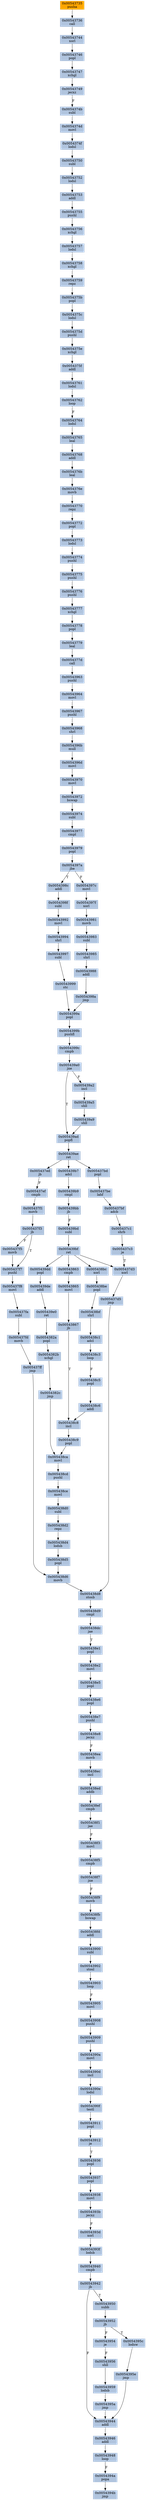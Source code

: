 strict digraph G {
	graph [bgcolor=transparent,
		name=G
	];
	node [color=lightsteelblue,
		fillcolor=lightsteelblue,
		shape=rectangle,
		style=filled
	];
	"0x00543863"	[label="0x00543863
cmpb"];
	"0x00543865"	[label="0x00543865
movl"];
	"0x00543863" -> "0x00543865"	[color="#000000"];
	"0x00543956"	[label="0x00543956
shll"];
	"0x00543959"	[label="0x00543959
lodsb"];
	"0x00543956" -> "0x00543959"	[color="#000000"];
	"0x00543779"	[label="0x00543779
leal"];
	"0x0054377d"	[label="0x0054377d
call"];
	"0x00543779" -> "0x0054377d"	[color="#000000"];
	"0x005438be"	[label="0x005438be
popl"];
	"0x005438bf"	[label="0x005438bf
shrl"];
	"0x005438be" -> "0x005438bf"	[color="#000000"];
	"0x005438bc"	[label="0x005438bc
xorl"];
	"0x005438bc" -> "0x005438be"	[color="#000000"];
	"0x0054399b"	[label="0x0054399b
pushfl"];
	"0x0054399c"	[label="0x0054399c
cmpb"];
	"0x0054399b" -> "0x0054399c"	[color="#000000"];
	"0x00543761"	[label="0x00543761
lodsl"];
	"0x00543762"	[label="0x00543762
loop"];
	"0x00543761" -> "0x00543762"	[color="#000000"];
	"0x005438e8"	[label="0x005438e8
jecxz"];
	"0x005438ea"	[label="0x005438ea
movb"];
	"0x005438e8" -> "0x005438ea"	[color="#000000",
		label=F];
	"0x00543999"	[label="0x00543999
stc"];
	"0x0054399a"	[label="0x0054399a
popl"];
	"0x00543999" -> "0x0054399a"	[color="#000000"];
	"0x0054376e"	[label="0x0054376e
movb"];
	"0x00543770"	[label="0x00543770
repz"];
	"0x0054376e" -> "0x00543770"	[color="#000000"];
	"0x00543944"	[label="0x00543944
addl"];
	"0x00543946"	[label="0x00543946
addl"];
	"0x00543944" -> "0x00543946"	[color="#000000"];
	"0x005439a5"	[label="0x005439a5
shll"];
	"0x005439a9"	[label="0x005439a9
shll"];
	"0x005439a5" -> "0x005439a9"	[color="#000000"];
	"0x005439ad"	[label="0x005439ad
popfl"];
	"0x005439ae"	[label="0x005439ae
ret"];
	"0x005439ad" -> "0x005439ae"	[color="#000000"];
	"0x0054382b"	[label="0x0054382b
xchgl"];
	"0x0054382c"	[label="0x0054382c
jmp"];
	"0x0054382b" -> "0x0054382c"	[color="#000000"];
	"0x00543768"	[label="0x00543768
addl"];
	"0x0054376b"	[label="0x0054376b
leal"];
	"0x00543768" -> "0x0054376b"	[color="#000000"];
	"0x0054390f"	[label="0x0054390f
testl"];
	"0x00543911"	[label="0x00543911
popl"];
	"0x0054390f" -> "0x00543911"	[color="#000000"];
	"0x00543752"	[label="0x00543752
lodsl"];
	"0x00543753"	[label="0x00543753
addl"];
	"0x00543752" -> "0x00543753"	[color="#000000"];
	"0x005438f5"	[label="0x005438f5
cmpb"];
	"0x005438f7"	[label="0x005438f7
jne"];
	"0x005438f5" -> "0x005438f7"	[color="#000000"];
	"0x00543963"	[label="0x00543963
pushl"];
	"0x0054377d" -> "0x00543963"	[color="#000000"];
	"0x0054393b"	[label="0x0054393b
jecxz"];
	"0x0054393d"	[label="0x0054393d
xorl"];
	"0x0054393b" -> "0x0054393d"	[color="#000000",
		label=F];
	"0x0054397f"	[label="0x0054397f
xorl"];
	"0x00543981"	[label="0x00543981
movb"];
	"0x0054397f" -> "0x00543981"	[color="#000000"];
	"0x0054395c"	[label="0x0054395c
lodsw"];
	"0x0054395e"	[label="0x0054395e
jmp"];
	"0x0054395c" -> "0x0054395e"	[color="#000000"];
	"0x00543937"	[label="0x00543937
popl"];
	"0x00543938"	[label="0x00543938
movl"];
	"0x00543937" -> "0x00543938"	[color="#000000"];
	"0x005438c8"	[label="0x005438c8
incl"];
	"0x005438c9"	[label="0x005438c9
popl"];
	"0x005438c8" -> "0x005438c9"	[color="#000000"];
	"0x005438c3"	[label="0x005438c3
loop"];
	"0x005438c5"	[label="0x005438c5
popl"];
	"0x005438c3" -> "0x005438c5"	[color="#000000",
		label=F];
	"0x005438e5"	[label="0x005438e5
popl"];
	"0x005438e6"	[label="0x005438e6
popl"];
	"0x005438e5" -> "0x005438e6"	[color="#000000"];
	"0x0054396d"	[label="0x0054396d
movl"];
	"0x00543970"	[label="0x00543970
movl"];
	"0x0054396d" -> "0x00543970"	[color="#000000"];
	"0x005438ef"	[label="0x005438ef
cmpb"];
	"0x005438f1"	[label="0x005438f1
jae"];
	"0x005438ef" -> "0x005438f1"	[color="#000000"];
	"0x00543994"	[label="0x00543994
shrl"];
	"0x00543997"	[label="0x00543997
subl"];
	"0x00543994" -> "0x00543997"	[color="#000000"];
	"0x005437d3"	[label="0x005437d3
xorl"];
	"0x005437d5"	[label="0x005437d5
jmp"];
	"0x005437d3" -> "0x005437d5"	[color="#000000"];
	"0x00543749"	[label="0x00543749
jecxz"];
	"0x0054374b"	[label="0x0054374b
subl"];
	"0x00543749" -> "0x0054374b"	[color="#000000",
		label=F];
	"0x0054398c"	[label="0x0054398c
addl"];
	"0x0054398f"	[label="0x0054398f
subl"];
	"0x0054398c" -> "0x0054398f"	[color="#000000"];
	"0x00543747"	[label="0x00543747
xchgl"];
	"0x00543747" -> "0x00543749"	[color="#000000"];
	"0x005437c3"	[label="0x005437c3
je"];
	"0x005437c3" -> "0x005437d3"	[color="#000000",
		label=T];
	"0x00543952"	[label="0x00543952
jb"];
	"0x00543952" -> "0x0054395c"	[color="#000000",
		label=T];
	"0x00543954"	[label="0x00543954
je"];
	"0x00543952" -> "0x00543954"	[color="#000000",
		label=F];
	"0x00543746"	[label="0x00543746
popl"];
	"0x00543746" -> "0x00543747"	[color="#000000"];
	"0x0054397a"	[label="0x0054397a
jbe"];
	"0x0054397a" -> "0x0054398c"	[color="#000000",
		label=T];
	"0x0054397c"	[label="0x0054397c
movl"];
	"0x0054397a" -> "0x0054397c"	[color="#000000",
		label=F];
	"0x005439bd"	[label="0x005439bd
subl"];
	"0x005439bf"	[label="0x005439bf
ret"];
	"0x005439bd" -> "0x005439bf"	[color="#000000"];
	"0x005438f3"	[label="0x005438f3
movl"];
	"0x005438f1" -> "0x005438f3"	[color="#000000",
		label=F];
	"0x0054382a"	[label="0x0054382a
popl"];
	"0x0054382a" -> "0x0054382b"	[color="#000000"];
	"0x00543936"	[label="0x00543936
popl"];
	"0x00543936" -> "0x00543937"	[color="#000000"];
	"0x00543985"	[label="0x00543985
shrl"];
	"0x00543988"	[label="0x00543988
addl"];
	"0x00543985" -> "0x00543988"	[color="#000000"];
	"0x00543774"	[label="0x00543774
pushl"];
	"0x00543775"	[label="0x00543775
pushl"];
	"0x00543774" -> "0x00543775"	[color="#000000"];
	"0x005438f3" -> "0x005438f5"	[color="#000000"];
	"0x00543908"	[label="0x00543908
pushl"];
	"0x00543909"	[label="0x00543909
pushl"];
	"0x00543908" -> "0x00543909"	[color="#000000"];
	"0x00543967"	[label="0x00543967
pushl"];
	"0x00543968"	[label="0x00543968
shrl"];
	"0x00543967" -> "0x00543968"	[color="#000000"];
	"0x005439a2"	[label="0x005439a2
incl"];
	"0x005439a2" -> "0x005439a5"	[color="#000000"];
	"0x00543773"	[label="0x00543773
lodsl"];
	"0x00543773" -> "0x00543774"	[color="#000000"];
	"0x0054374d"	[label="0x0054374d
movl"];
	"0x0054374f"	[label="0x0054374f
lodsl"];
	"0x0054374d" -> "0x0054374f"	[color="#000000"];
	"0x0054394b"	[label="0x0054394b
jmp"];
	"0x0054394a"	[label="0x0054394a
popa"];
	"0x0054394a" -> "0x0054394b"	[color="#000000"];
	"0x005439dd"	[label="0x005439dd
popl"];
	"0x005439de"	[label="0x005439de
addl"];
	"0x005439dd" -> "0x005439de"	[color="#000000"];
	"0x00543900"	[label="0x00543900
subl"];
	"0x00543902"	[label="0x00543902
stosl"];
	"0x00543900" -> "0x00543902"	[color="#000000"];
	"0x0054390e"	[label="0x0054390e
lodsl"];
	"0x0054390e" -> "0x0054390f"	[color="#000000"];
	"0x00543912"	[label="0x00543912
je"];
	"0x00543911" -> "0x00543912"	[color="#000000"];
	"0x0054396b"	[label="0x0054396b
mull"];
	"0x00543968" -> "0x0054396b"	[color="#000000"];
	"0x00543979"	[label="0x00543979
popl"];
	"0x00543979" -> "0x0054397a"	[color="#000000"];
	"0x005438ca"	[label="0x005438ca
movl"];
	"0x005438c9" -> "0x005438ca"	[color="#000000"];
	"0x005438e7"	[label="0x005438e7
pushl"];
	"0x005438e6" -> "0x005438e7"	[color="#000000"];
	"0x005438e2"	[label="0x005438e2
movl"];
	"0x005438e2" -> "0x005438e5"	[color="#000000"];
	"0x005437f3"	[label="0x005437f3
jb"];
	"0x005437f5"	[label="0x005437f5
movb"];
	"0x005437f3" -> "0x005437f5"	[color="#000000",
		label=F];
	"0x005437f7"	[label="0x005437f7
pushl"];
	"0x005437f3" -> "0x005437f7"	[color="#000000",
		label=T];
	"0x00543750"	[label="0x00543750
subl"];
	"0x0054374f" -> "0x00543750"	[color="#000000"];
	"0x00543912" -> "0x00543936"	[color="#000000",
		label=T];
	"0x005438d8"	[label="0x005438d8
stosb"];
	"0x005438d9"	[label="0x005438d9
cmpl"];
	"0x005438d8" -> "0x005438d9"	[color="#000000"];
	"0x00543765"	[label="0x00543765
leal"];
	"0x00543765" -> "0x00543768"	[color="#000000"];
	"0x005437f8"	[label="0x005437f8
movl"];
	"0x005437fa"	[label="0x005437fa
subl"];
	"0x005437f8" -> "0x005437fa"	[color="#000000"];
	"0x00543974"	[label="0x00543974
subl"];
	"0x00543977"	[label="0x00543977
cmpl"];
	"0x00543974" -> "0x00543977"	[color="#000000"];
	"0x00543992"	[label="0x00543992
movl"];
	"0x0054398f" -> "0x00543992"	[color="#000000"];
	"0x005438ec"	[label="0x005438ec
incl"];
	"0x005438ea" -> "0x005438ec"	[color="#000000"];
	"0x005437ed"	[label="0x005437ed
jb"];
	"0x005439ae" -> "0x005437ed"	[color="#000000"];
	"0x005439b7"	[label="0x005439b7
adcl"];
	"0x005439ae" -> "0x005439b7"	[color="#000000"];
	"0x005437bd"	[label="0x005437bd
popl"];
	"0x005439ae" -> "0x005437bd"	[color="#000000"];
	"0x00543903"	[label="0x00543903
loop"];
	"0x00543905"	[label="0x00543905
movl"];
	"0x00543903" -> "0x00543905"	[color="#000000",
		label=F];
	"0x005438ce"	[label="0x005438ce
movl"];
	"0x005438d0"	[label="0x005438d0
subl"];
	"0x005438ce" -> "0x005438d0"	[color="#000000"];
	"0x005437ef"	[label="0x005437ef
cmpb"];
	"0x005437ed" -> "0x005437ef"	[color="#000000",
		label=F];
	"0x005438c6"	[label="0x005438c6
addl"];
	"0x005438c6" -> "0x005438c8"	[color="#000000"];
	"0x005437fd"	[label="0x005437fd
movb"];
	"0x005437fa" -> "0x005437fd"	[color="#000000"];
	"0x005439b9"	[label="0x005439b9
cmpl"];
	"0x005439b7" -> "0x005439b9"	[color="#000000"];
	"0x00543764"	[label="0x00543764
lodsl"];
	"0x00543762" -> "0x00543764"	[color="#000000",
		label=F];
	"0x005438d6"	[label="0x005438d6
movb"];
	"0x005438d6" -> "0x005438d8"	[color="#000000"];
	"0x005438ed"	[label="0x005438ed
addb"];
	"0x005438ed" -> "0x005438ef"	[color="#000000"];
	"0x0054374b" -> "0x0054374d"	[color="#000000"];
	"0x005438d5"	[label="0x005438d5
popl"];
	"0x005438d5" -> "0x005438d6"	[color="#000000"];
	"0x005437f5" -> "0x005437f7"	[color="#000000"];
	"0x005438d2"	[label="0x005438d2
repz"];
	"0x005438d4"	[label="0x005438d4
lodsb"];
	"0x005438d2" -> "0x005438d4"	[color="#000000"];
	"0x00543764" -> "0x00543765"	[color="#000000"];
	"0x00543755"	[label="0x00543755
pushl"];
	"0x00543753" -> "0x00543755"	[color="#000000"];
	"0x0054376b" -> "0x0054376e"	[color="#000000"];
	"0x005438dc"	[label="0x005438dc
jae"];
	"0x005438e1"	[label="0x005438e1
popl"];
	"0x005438dc" -> "0x005438e1"	[color="#000000",
		label=T];
	"0x005437f1"	[label="0x005437f1
movb"];
	"0x005437f1" -> "0x005437f3"	[color="#000000"];
	"0x0054398a"	[label="0x0054398a
jmp"];
	"0x0054398a" -> "0x0054399a"	[color="#000000"];
	"0x00543756"	[label="0x00543756
xchgl"];
	"0x00543757"	[label="0x00543757
lodsl"];
	"0x00543756" -> "0x00543757"	[color="#000000"];
	"0x00543983"	[label="0x00543983
subl"];
	"0x00543983" -> "0x00543985"	[color="#000000"];
	"0x0054396b" -> "0x0054396d"	[color="#000000"];
	"0x005439a0"	[label="0x005439a0
jne"];
	"0x005439a0" -> "0x005439ad"	[color="#000000",
		label=T];
	"0x005439a0" -> "0x005439a2"	[color="#000000",
		label=F];
	"0x0054375e"	[label="0x0054375e
xchgl"];
	"0x0054375f"	[label="0x0054375f
addl"];
	"0x0054375e" -> "0x0054375f"	[color="#000000"];
	"0x00543977" -> "0x00543979"	[color="#000000"];
	"0x00543776"	[label="0x00543776
pushl"];
	"0x00543775" -> "0x00543776"	[color="#000000"];
	"0x005438c1"	[label="0x005438c1
adcl"];
	"0x005438bf" -> "0x005438c1"	[color="#000000"];
	"0x0054399c" -> "0x005439a0"	[color="#000000"];
	"0x005439e0"	[label="0x005439e0
ret"];
	"0x005439de" -> "0x005439e0"	[color="#000000"];
	"0x00543758"	[label="0x00543758
xchgl"];
	"0x00543759"	[label="0x00543759
repz"];
	"0x00543758" -> "0x00543759"	[color="#000000"];
	"0x0054375c"	[label="0x0054375c
lodsl"];
	"0x0054375d"	[label="0x0054375d
pushl"];
	"0x0054375c" -> "0x0054375d"	[color="#000000"];
	"0x00543777"	[label="0x00543777
xchgl"];
	"0x00543776" -> "0x00543777"	[color="#000000"];
	"0x00543778"	[label="0x00543778
popl"];
	"0x00543777" -> "0x00543778"	[color="#000000"];
	"0x005438cd"	[label="0x005438cd
pushl"];
	"0x005438ca" -> "0x005438cd"	[color="#000000"];
	"0x005438c5" -> "0x005438c6"	[color="#000000"];
	"0x0054375f" -> "0x00543761"	[color="#000000"];
	"0x005438ec" -> "0x005438ed"	[color="#000000"];
	"0x00543942"	[label="0x00543942
jb"];
	"0x00543942" -> "0x00543944"	[color="#000000",
		label=F];
	"0x00543950"	[label="0x00543950
subb"];
	"0x00543942" -> "0x00543950"	[color="#000000",
		label=T];
	"0x005437bf"	[label="0x005437bf
adcb"];
	"0x005437c1"	[label="0x005437c1
shrb"];
	"0x005437bf" -> "0x005437c1"	[color="#000000"];
	"0x00543964"	[label="0x00543964
movl"];
	"0x00543964" -> "0x00543967"	[color="#000000"];
	"0x00543867"	[label="0x00543867
jb"];
	"0x00543865" -> "0x00543867"	[color="#000000"];
	"0x00543988" -> "0x0054398a"	[color="#000000"];
	"0x00543948"	[label="0x00543948
loop"];
	"0x00543948" -> "0x0054394a"	[color="#000000",
		label=F];
	"0x0054390d"	[label="0x0054390d
incl"];
	"0x0054390d" -> "0x0054390e"	[color="#000000"];
	"0x00543938" -> "0x0054393b"	[color="#000000"];
	"0x00543946" -> "0x00543948"	[color="#000000"];
	"0x0054399a" -> "0x0054399b"	[color="#000000"];
	"0x00543950" -> "0x00543952"	[color="#000000"];
	"0x005437ef" -> "0x005437f1"	[color="#000000"];
	"0x005439bb"	[label="0x005439bb
jb"];
	"0x005439b9" -> "0x005439bb"	[color="#000000"];
	"0x005439a9" -> "0x005439ad"	[color="#000000"];
	"0x005437be"	[label="0x005437be
lahf"];
	"0x005437bd" -> "0x005437be"	[color="#000000"];
	"0x0054382c" -> "0x005438ca"	[color="#000000"];
	"0x0054395a"	[label="0x0054395a
jmp"];
	"0x00543959" -> "0x0054395a"	[color="#000000"];
	"0x005438e7" -> "0x005438e8"	[color="#000000"];
	"0x00543963" -> "0x00543964"	[color="#000000"];
	"0x005437be" -> "0x005437bf"	[color="#000000"];
	"0x00543940"	[label="0x00543940
cmpb"];
	"0x00543940" -> "0x00543942"	[color="#000000"];
	"0x00543735"	[color=lightgrey,
		fillcolor=orange,
		label="0x00543735
pusha"];
	"0x00543736"	[label="0x00543736
call"];
	"0x00543735" -> "0x00543736"	[color="#000000"];
	"0x005438f9"	[label="0x005438f9
movb"];
	"0x005438fb"	[label="0x005438fb
bswap"];
	"0x005438f9" -> "0x005438fb"	[color="#000000"];
	"0x00543905" -> "0x00543908"	[color="#000000"];
	"0x00543992" -> "0x00543994"	[color="#000000"];
	"0x0054395e" -> "0x00543944"	[color="#000000"];
	"0x00543750" -> "0x00543752"	[color="#000000"];
	"0x00543778" -> "0x00543779"	[color="#000000"];
	"0x005437f7" -> "0x005437f8"	[color="#000000"];
	"0x0054397c" -> "0x0054397f"	[color="#000000"];
	"0x005437ff"	[label="0x005437ff
jmp"];
	"0x005437ff" -> "0x005438d6"	[color="#000000"];
	"0x005439bb" -> "0x005439bd"	[color="#000000",
		label=F];
	"0x005438d0" -> "0x005438d2"	[color="#000000"];
	"0x00543867" -> "0x005438c8"	[color="#000000",
		label=T];
	"0x00543954" -> "0x00543956"	[color="#000000",
		label=F];
	"0x00543997" -> "0x00543999"	[color="#000000"];
	"0x0054375b"	[label="0x0054375b
popl"];
	"0x00543759" -> "0x0054375b"	[color="#000000"];
	"0x005437d5" -> "0x005438d8"	[color="#000000"];
	"0x00543972"	[label="0x00543972
bswap"];
	"0x00543970" -> "0x00543972"	[color="#000000"];
	"0x005438d9" -> "0x005438dc"	[color="#000000"];
	"0x0054393f"	[label="0x0054393f
lodsb"];
	"0x0054393f" -> "0x00543940"	[color="#000000"];
	"0x00543972" -> "0x00543974"	[color="#000000"];
	"0x005438fd"	[label="0x005438fd
addl"];
	"0x005438fd" -> "0x00543900"	[color="#000000"];
	"0x005438fb" -> "0x005438fd"	[color="#000000"];
	"0x005439bf" -> "0x00543863"	[color="#000000"];
	"0x005439bf" -> "0x005438bc"	[color="#000000"];
	"0x005439bf" -> "0x005437d3"	[color="#000000"];
	"0x005439bf" -> "0x005439dd"	[color="#000000"];
	"0x005438c1" -> "0x005438c3"	[color="#000000"];
	"0x00543772"	[label="0x00543772
popl"];
	"0x00543772" -> "0x00543773"	[color="#000000"];
	"0x0054393d" -> "0x0054393f"	[color="#000000"];
	"0x0054375b" -> "0x0054375c"	[color="#000000"];
	"0x00543757" -> "0x00543758"	[color="#000000"];
	"0x00543744"	[label="0x00543744
xorl"];
	"0x00543744" -> "0x00543746"	[color="#000000"];
	"0x00543736" -> "0x00543744"	[color="#000000"];
	"0x00543902" -> "0x00543903"	[color="#000000"];
	"0x005438cd" -> "0x005438ce"	[color="#000000"];
	"0x00543770" -> "0x00543772"	[color="#000000"];
	"0x005438f7" -> "0x005438f9"	[color="#000000",
		label=F];
	"0x005438d4" -> "0x005438d5"	[color="#000000"];
	"0x00543755" -> "0x00543756"	[color="#000000"];
	"0x005438e1" -> "0x005438e2"	[color="#000000"];
	"0x0054375d" -> "0x0054375e"	[color="#000000"];
	"0x0054390a"	[label="0x0054390a
movl"];
	"0x00543909" -> "0x0054390a"	[color="#000000"];
	"0x00543981" -> "0x00543983"	[color="#000000"];
	"0x005437fd" -> "0x005437ff"	[color="#000000"];
	"0x0054395a" -> "0x00543944"	[color="#000000"];
	"0x005439e0" -> "0x0054382a"	[color="#000000"];
	"0x005437c1" -> "0x005437c3"	[color="#000000"];
	"0x0054390a" -> "0x0054390d"	[color="#000000"];
}
